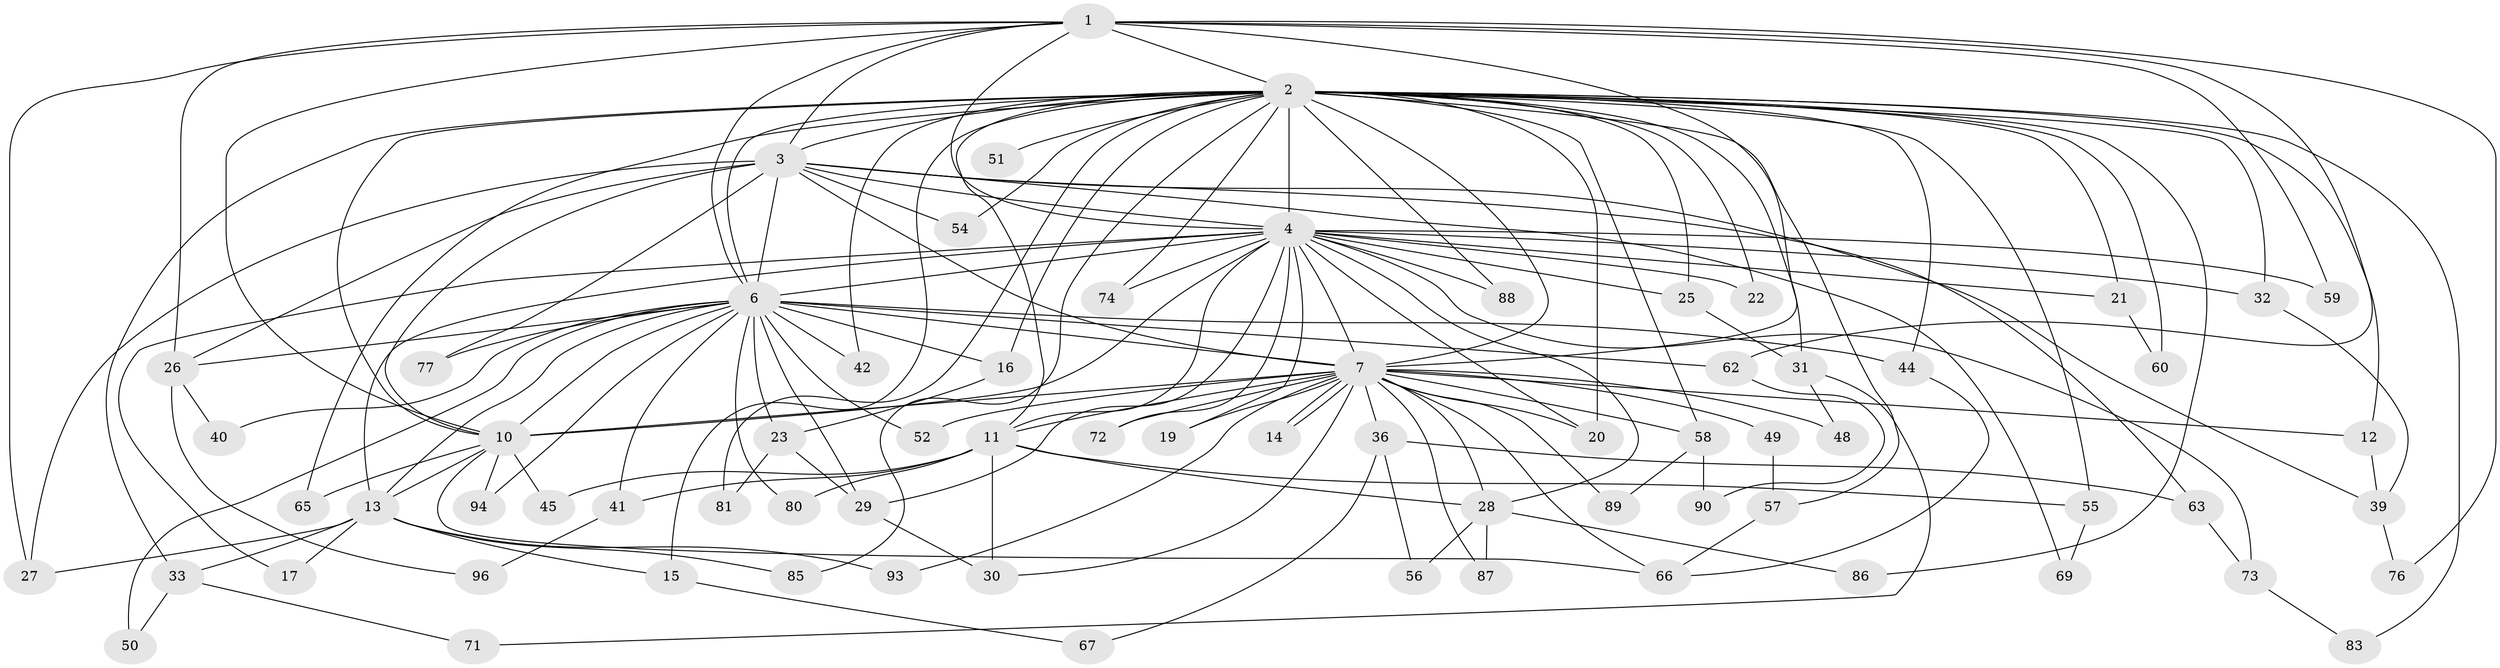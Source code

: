 // original degree distribution, {16: 0.010416666666666666, 27: 0.010416666666666666, 17: 0.010416666666666666, 20: 0.010416666666666666, 24: 0.010416666666666666, 26: 0.010416666666666666, 23: 0.010416666666666666, 14: 0.010416666666666666, 18: 0.010416666666666666, 15: 0.010416666666666666, 9: 0.010416666666666666, 3: 0.15625, 6: 0.03125, 2: 0.5729166666666666, 4: 0.08333333333333333, 5: 0.041666666666666664}
// Generated by graph-tools (version 1.1) at 2025/41/03/06/25 10:41:36]
// undirected, 71 vertices, 157 edges
graph export_dot {
graph [start="1"]
  node [color=gray90,style=filled];
  1 [super="+18"];
  2 [super="+5"];
  3 [super="+79"];
  4 [super="+8"];
  6 [super="+24"];
  7 [super="+9"];
  10 [super="+92"];
  11 [super="+43"];
  12;
  13 [super="+38"];
  14;
  15;
  16 [super="+35"];
  17;
  19;
  20 [super="+64"];
  21 [super="+68"];
  22;
  23;
  25;
  26 [super="+95"];
  27 [super="+70"];
  28 [super="+46"];
  29 [super="+61"];
  30 [super="+34"];
  31 [super="+37"];
  32;
  33 [super="+47"];
  36 [super="+91"];
  39 [super="+84"];
  40;
  41;
  42;
  44 [super="+53"];
  45;
  48;
  49;
  50;
  51;
  52;
  54;
  55;
  56;
  57 [super="+78"];
  58 [super="+75"];
  59;
  60;
  62;
  63;
  65;
  66 [super="+82"];
  67;
  69;
  71;
  72;
  73;
  74;
  76;
  77;
  80;
  81;
  83;
  85;
  86;
  87;
  88;
  89;
  90;
  93;
  94;
  96;
  1 -- 2 [weight=3];
  1 -- 3;
  1 -- 4 [weight=2];
  1 -- 6;
  1 -- 7 [weight=2];
  1 -- 10 [weight=2];
  1 -- 26;
  1 -- 27;
  1 -- 59;
  1 -- 62;
  1 -- 76;
  2 -- 3 [weight=2];
  2 -- 4 [weight=4];
  2 -- 6 [weight=2];
  2 -- 7 [weight=4];
  2 -- 10 [weight=2];
  2 -- 11;
  2 -- 16 [weight=2];
  2 -- 21 [weight=2];
  2 -- 31 [weight=2];
  2 -- 32;
  2 -- 42;
  2 -- 44 [weight=2];
  2 -- 51 [weight=2];
  2 -- 55;
  2 -- 60;
  2 -- 83;
  2 -- 85;
  2 -- 86;
  2 -- 88;
  2 -- 65;
  2 -- 74;
  2 -- 12;
  2 -- 15;
  2 -- 81;
  2 -- 20;
  2 -- 22;
  2 -- 25;
  2 -- 33;
  2 -- 54;
  2 -- 57;
  2 -- 58;
  3 -- 4 [weight=2];
  3 -- 6 [weight=2];
  3 -- 7 [weight=2];
  3 -- 10;
  3 -- 27;
  3 -- 39;
  3 -- 54;
  3 -- 63;
  3 -- 69;
  3 -- 77;
  3 -- 26;
  4 -- 6 [weight=2];
  4 -- 7 [weight=4];
  4 -- 10 [weight=2];
  4 -- 13;
  4 -- 17;
  4 -- 19;
  4 -- 21;
  4 -- 25;
  4 -- 32;
  4 -- 73;
  4 -- 74;
  4 -- 88;
  4 -- 72;
  4 -- 11;
  4 -- 22;
  4 -- 59;
  4 -- 29;
  4 -- 28;
  4 -- 20;
  6 -- 7 [weight=3];
  6 -- 10;
  6 -- 13;
  6 -- 16;
  6 -- 23;
  6 -- 26;
  6 -- 40;
  6 -- 41;
  6 -- 42;
  6 -- 50;
  6 -- 52;
  6 -- 62;
  6 -- 77;
  6 -- 80;
  6 -- 94;
  6 -- 29;
  6 -- 44;
  7 -- 10 [weight=2];
  7 -- 14;
  7 -- 14;
  7 -- 28;
  7 -- 36 [weight=3];
  7 -- 48;
  7 -- 49 [weight=2];
  7 -- 58 [weight=2];
  7 -- 72;
  7 -- 87;
  7 -- 93;
  7 -- 30;
  7 -- 12;
  7 -- 19;
  7 -- 20;
  7 -- 52;
  7 -- 89;
  7 -- 11;
  7 -- 66;
  10 -- 45;
  10 -- 65;
  10 -- 66;
  10 -- 94;
  10 -- 13;
  11 -- 28;
  11 -- 30;
  11 -- 41;
  11 -- 45;
  11 -- 55;
  11 -- 80;
  12 -- 39;
  13 -- 15;
  13 -- 17;
  13 -- 85;
  13 -- 93;
  13 -- 33;
  13 -- 27;
  15 -- 67;
  16 -- 23;
  21 -- 60;
  23 -- 29;
  23 -- 81;
  25 -- 31;
  26 -- 40;
  26 -- 96;
  28 -- 56;
  28 -- 86;
  28 -- 87;
  29 -- 30;
  31 -- 48;
  31 -- 71;
  32 -- 39;
  33 -- 50;
  33 -- 71;
  36 -- 56;
  36 -- 63;
  36 -- 67;
  39 -- 76;
  41 -- 96;
  44 -- 66;
  49 -- 57;
  55 -- 69;
  57 -- 66;
  58 -- 89;
  58 -- 90;
  62 -- 90;
  63 -- 73;
  73 -- 83;
}
